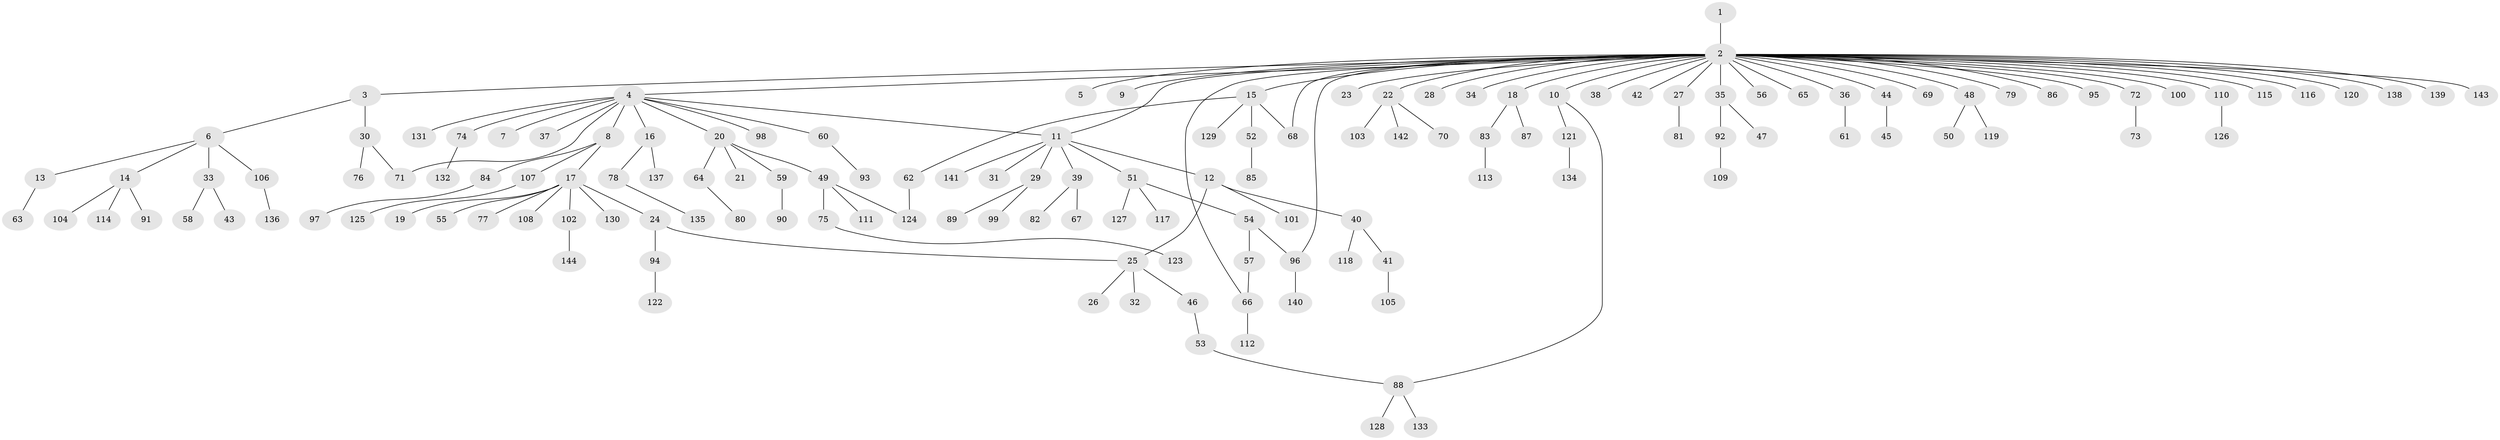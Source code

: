 // Generated by graph-tools (version 1.1) at 2025/47/03/09/25 04:47:45]
// undirected, 144 vertices, 151 edges
graph export_dot {
graph [start="1"]
  node [color=gray90,style=filled];
  1;
  2;
  3;
  4;
  5;
  6;
  7;
  8;
  9;
  10;
  11;
  12;
  13;
  14;
  15;
  16;
  17;
  18;
  19;
  20;
  21;
  22;
  23;
  24;
  25;
  26;
  27;
  28;
  29;
  30;
  31;
  32;
  33;
  34;
  35;
  36;
  37;
  38;
  39;
  40;
  41;
  42;
  43;
  44;
  45;
  46;
  47;
  48;
  49;
  50;
  51;
  52;
  53;
  54;
  55;
  56;
  57;
  58;
  59;
  60;
  61;
  62;
  63;
  64;
  65;
  66;
  67;
  68;
  69;
  70;
  71;
  72;
  73;
  74;
  75;
  76;
  77;
  78;
  79;
  80;
  81;
  82;
  83;
  84;
  85;
  86;
  87;
  88;
  89;
  90;
  91;
  92;
  93;
  94;
  95;
  96;
  97;
  98;
  99;
  100;
  101;
  102;
  103;
  104;
  105;
  106;
  107;
  108;
  109;
  110;
  111;
  112;
  113;
  114;
  115;
  116;
  117;
  118;
  119;
  120;
  121;
  122;
  123;
  124;
  125;
  126;
  127;
  128;
  129;
  130;
  131;
  132;
  133;
  134;
  135;
  136;
  137;
  138;
  139;
  140;
  141;
  142;
  143;
  144;
  1 -- 2;
  2 -- 3;
  2 -- 4;
  2 -- 5;
  2 -- 9;
  2 -- 10;
  2 -- 11;
  2 -- 15;
  2 -- 18;
  2 -- 22;
  2 -- 23;
  2 -- 27;
  2 -- 28;
  2 -- 34;
  2 -- 35;
  2 -- 36;
  2 -- 38;
  2 -- 42;
  2 -- 44;
  2 -- 48;
  2 -- 56;
  2 -- 65;
  2 -- 66;
  2 -- 68;
  2 -- 69;
  2 -- 72;
  2 -- 79;
  2 -- 86;
  2 -- 95;
  2 -- 96;
  2 -- 100;
  2 -- 110;
  2 -- 115;
  2 -- 116;
  2 -- 120;
  2 -- 138;
  2 -- 139;
  2 -- 143;
  3 -- 6;
  3 -- 30;
  4 -- 7;
  4 -- 8;
  4 -- 11;
  4 -- 16;
  4 -- 20;
  4 -- 37;
  4 -- 60;
  4 -- 71;
  4 -- 74;
  4 -- 98;
  4 -- 131;
  6 -- 13;
  6 -- 14;
  6 -- 33;
  6 -- 106;
  8 -- 17;
  8 -- 84;
  8 -- 107;
  10 -- 88;
  10 -- 121;
  11 -- 12;
  11 -- 29;
  11 -- 31;
  11 -- 39;
  11 -- 51;
  11 -- 141;
  12 -- 25;
  12 -- 40;
  12 -- 101;
  13 -- 63;
  14 -- 91;
  14 -- 104;
  14 -- 114;
  15 -- 52;
  15 -- 62;
  15 -- 68;
  15 -- 129;
  16 -- 78;
  16 -- 137;
  17 -- 19;
  17 -- 24;
  17 -- 55;
  17 -- 77;
  17 -- 102;
  17 -- 108;
  17 -- 130;
  18 -- 83;
  18 -- 87;
  20 -- 21;
  20 -- 49;
  20 -- 59;
  20 -- 64;
  22 -- 70;
  22 -- 103;
  22 -- 142;
  24 -- 25;
  24 -- 94;
  25 -- 26;
  25 -- 32;
  25 -- 46;
  27 -- 81;
  29 -- 89;
  29 -- 99;
  30 -- 71;
  30 -- 76;
  33 -- 43;
  33 -- 58;
  35 -- 47;
  35 -- 92;
  36 -- 61;
  39 -- 67;
  39 -- 82;
  40 -- 41;
  40 -- 118;
  41 -- 105;
  44 -- 45;
  46 -- 53;
  48 -- 50;
  48 -- 119;
  49 -- 75;
  49 -- 111;
  49 -- 124;
  51 -- 54;
  51 -- 117;
  51 -- 127;
  52 -- 85;
  53 -- 88;
  54 -- 57;
  54 -- 96;
  57 -- 66;
  59 -- 90;
  60 -- 93;
  62 -- 124;
  64 -- 80;
  66 -- 112;
  72 -- 73;
  74 -- 132;
  75 -- 123;
  78 -- 135;
  83 -- 113;
  84 -- 97;
  88 -- 128;
  88 -- 133;
  92 -- 109;
  94 -- 122;
  96 -- 140;
  102 -- 144;
  106 -- 136;
  107 -- 125;
  110 -- 126;
  121 -- 134;
}
